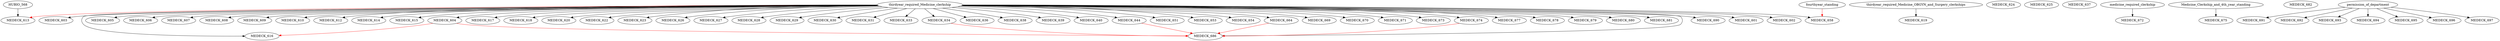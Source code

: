 digraph G {
    edge [color=black];
    thirdyear_required_Medicine_clerkship -> MEDECK_601;
    edge [color=black];
    thirdyear_required_Medicine_clerkship -> MEDECK_602;
    edge [color=black];
    thirdyear_required_Medicine_clerkship -> MEDECK_603;
    edge [color=black];
    thirdyear_required_Medicine_clerkship -> MEDECK_604;
    edge [color=black];
    thirdyear_required_Medicine_clerkship -> MEDECK_605;
    edge [color=black];
    thirdyear_required_Medicine_clerkship -> MEDECK_606;
    edge [color=black];
    thirdyear_required_Medicine_clerkship -> MEDECK_607;
    edge [color=black];
    thirdyear_required_Medicine_clerkship -> MEDECK_608;
    edge [color=black];
    thirdyear_required_Medicine_clerkship -> MEDECK_609;
    edge [color=black];
    thirdyear_required_Medicine_clerkship -> MEDECK_610;
    edge [color=black];
    thirdyear_required_Medicine_clerkship -> MEDECK_612;
    edge [color=black];
    HUBIO_568 -> MEDECK_613;
    edge [color=red];
    thirdyear_required_Medicine_clerkship -> MEDECK_613;
    edge [color=black];
    thirdyear_required_Medicine_clerkship -> MEDECK_614;
    edge [color=black];
    thirdyear_required_Medicine_clerkship -> MEDECK_615;
    edge [color=black];
    thirdyear_required_Medicine_clerkship -> MEDECK_616;
    edge [color=red];
    MEDECK_604 -> MEDECK_616;
    edge [color=black];
    thirdyear_required_Medicine_clerkship -> MEDECK_617;
    edge [color=black];
    thirdyear_required_Medicine_clerkship -> MEDECK_618;
    edge [color=black];
    thirdyear_required_Medicine_OBGYN_and_Surgery_clerkships -> MEDECK_619;
    edge [color=black];
    thirdyear_required_Medicine_clerkship -> MEDECK_620;
    edge [color=black];
    thirdyear_required_Medicine_clerkship -> MEDECK_622;
    edge [color=black];
    thirdyear_required_Medicine_clerkship -> MEDECK_623;
    MEDECK_624;
    MEDECK_625;
    edge [color=black];
    thirdyear_required_Medicine_clerkship -> MEDECK_626;
    edge [color=black];
    thirdyear_required_Medicine_clerkship -> MEDECK_627;
    edge [color=black];
    thirdyear_required_Medicine_clerkship -> MEDECK_628;
    edge [color=black];
    thirdyear_required_Medicine_clerkship -> MEDECK_629;
    edge [color=black];
    thirdyear_required_Medicine_clerkship -> MEDECK_630;
    edge [color=black];
    thirdyear_required_Medicine_clerkship -> MEDECK_631;
    edge [color=black];
    thirdyear_required_Medicine_clerkship -> MEDECK_633;
    edge [color=black];
    thirdyear_required_Medicine_clerkship -> MEDECK_634;
    edge [color=black];
    thirdyear_required_Medicine_clerkship -> MEDECK_636;
    MEDECK_637;
    edge [color=black];
    thirdyear_required_Medicine_clerkship -> MEDECK_638;
    edge [color=black];
    thirdyear_required_Medicine_clerkship -> MEDECK_639;
    edge [color=black];
    thirdyear_required_Medicine_clerkship -> MEDECK_640;
    edge [color=black];
    thirdyear_required_Medicine_clerkship -> MEDECK_644;
    edge [color=black];
    thirdyear_required_Medicine_clerkship -> MEDECK_651;
    edge [color=black];
    thirdyear_required_Medicine_clerkship -> MEDECK_653;
    edge [color=black];
    thirdyear_required_Medicine_clerkship -> MEDECK_654;
    edge [color=black];
    thirdyear_required_Medicine_clerkship -> MEDECK_658;
    edge [color=red];
    fourthyear_standing -> MEDECK_658;
    edge [color=black];
    thirdyear_required_Medicine_clerkship -> MEDECK_664;
    edge [color=black];
    thirdyear_required_Medicine_clerkship -> MEDECK_669;
    edge [color=black];
    thirdyear_required_Medicine_clerkship -> MEDECK_670;
    edge [color=black];
    thirdyear_required_Medicine_clerkship -> MEDECK_671;
    edge [color=black];
    medicine_required_clerkship -> MEDECK_672;
    edge [color=black];
    thirdyear_required_Medicine_clerkship -> MEDECK_673;
    edge [color=black];
    thirdyear_required_Medicine_clerkship -> MEDECK_674;
    edge [color=black];
    Medicine_Clerkship_and_4th_year_standing -> MEDECK_675;
    edge [color=black];
    thirdyear_required_Medicine_clerkship -> MEDECK_677;
    edge [color=black];
    thirdyear_required_Medicine_clerkship -> MEDECK_678;
    edge [color=black];
    thirdyear_required_Medicine_clerkship -> MEDECK_679;
    edge [color=black];
    thirdyear_required_Medicine_clerkship -> MEDECK_680;
    edge [color=black];
    thirdyear_required_Medicine_clerkship -> MEDECK_681;
    MEDECK_682;
    edge [color=black];
    thirdyear_required_Medicine_clerkship -> MEDECK_686;
    edge [color=red];
    MEDECK_604 -> MEDECK_686;
    MEDECK_634 -> MEDECK_686;
    MEDECK_644 -> MEDECK_686;
    MEDECK_664 -> MEDECK_686;
    MEDECK_674 -> MEDECK_686;
    edge [color=black];
    thirdyear_required_Medicine_clerkship -> MEDECK_690;
    edge [color=black];
    permission_of_department -> MEDECK_691;
    edge [color=black];
    permission_of_department -> MEDECK_692;
    edge [color=black];
    permission_of_department -> MEDECK_693;
    edge [color=black];
    permission_of_department -> MEDECK_694;
    edge [color=black];
    permission_of_department -> MEDECK_695;
    edge [color=black];
    permission_of_department -> MEDECK_696;
    edge [color=black];
    permission_of_department -> MEDECK_697;
}
